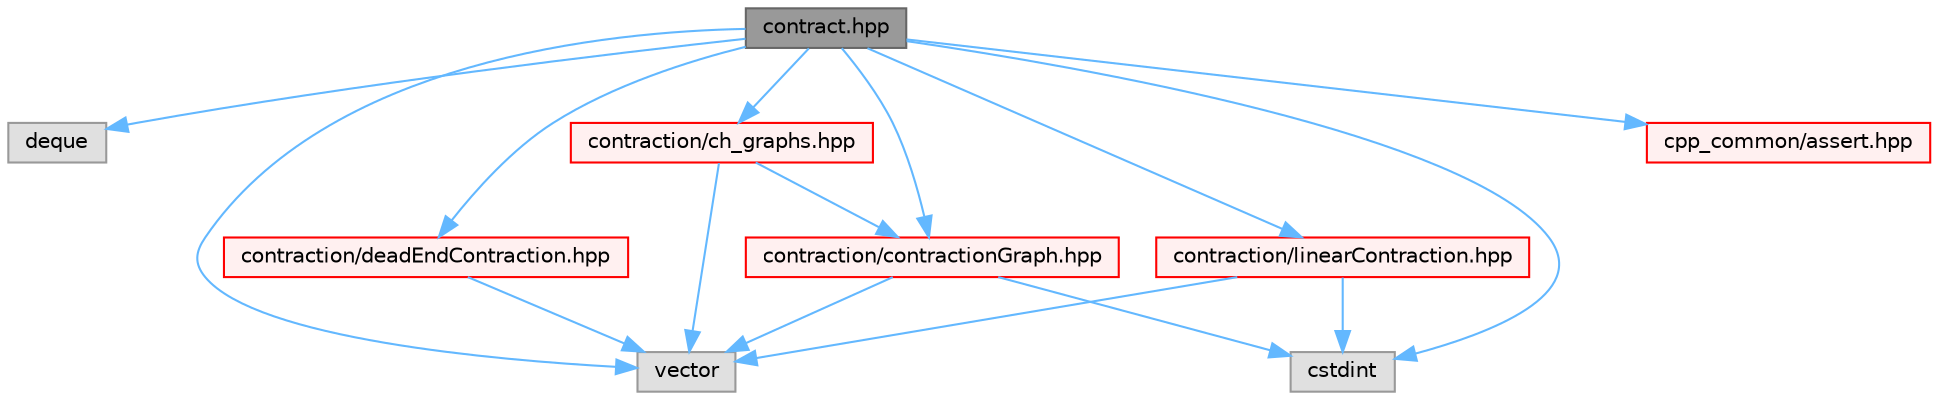 digraph "contract.hpp"
{
 // LATEX_PDF_SIZE
  bgcolor="transparent";
  edge [fontname=Helvetica,fontsize=10,labelfontname=Helvetica,labelfontsize=10];
  node [fontname=Helvetica,fontsize=10,shape=box,height=0.2,width=0.4];
  Node1 [id="Node000001",label="contract.hpp",height=0.2,width=0.4,color="gray40", fillcolor="grey60", style="filled", fontcolor="black",tooltip=" "];
  Node1 -> Node2 [id="edge1_Node000001_Node000002",color="steelblue1",style="solid",tooltip=" "];
  Node2 [id="Node000002",label="deque",height=0.2,width=0.4,color="grey60", fillcolor="#E0E0E0", style="filled",tooltip=" "];
  Node1 -> Node3 [id="edge2_Node000001_Node000003",color="steelblue1",style="solid",tooltip=" "];
  Node3 [id="Node000003",label="vector",height=0.2,width=0.4,color="grey60", fillcolor="#E0E0E0", style="filled",tooltip=" "];
  Node1 -> Node4 [id="edge3_Node000001_Node000004",color="steelblue1",style="solid",tooltip=" "];
  Node4 [id="Node000004",label="cstdint",height=0.2,width=0.4,color="grey60", fillcolor="#E0E0E0", style="filled",tooltip=" "];
  Node1 -> Node5 [id="edge4_Node000001_Node000005",color="steelblue1",style="solid",tooltip=" "];
  Node5 [id="Node000005",label="contraction/contractionGraph.hpp",height=0.2,width=0.4,color="red", fillcolor="#FFF0F0", style="filled",URL="$contractionGraph_8hpp.html",tooltip=" "];
  Node5 -> Node3 [id="edge5_Node000005_Node000003",color="steelblue1",style="solid",tooltip=" "];
  Node5 -> Node4 [id="edge6_Node000005_Node000004",color="steelblue1",style="solid",tooltip=" "];
  Node1 -> Node37 [id="edge7_Node000001_Node000037",color="steelblue1",style="solid",tooltip=" "];
  Node37 [id="Node000037",label="contraction/ch_graphs.hpp",height=0.2,width=0.4,color="red", fillcolor="#FFF0F0", style="filled",URL="$ch__graphs_8hpp.html",tooltip=" "];
  Node37 -> Node3 [id="edge8_Node000037_Node000003",color="steelblue1",style="solid",tooltip=" "];
  Node37 -> Node5 [id="edge9_Node000037_Node000005",color="steelblue1",style="solid",tooltip=" "];
  Node1 -> Node38 [id="edge10_Node000001_Node000038",color="steelblue1",style="solid",tooltip=" "];
  Node38 [id="Node000038",label="contraction/linearContraction.hpp",height=0.2,width=0.4,color="red", fillcolor="#FFF0F0", style="filled",URL="$linearContraction_8hpp.html",tooltip=" "];
  Node38 -> Node3 [id="edge11_Node000038_Node000003",color="steelblue1",style="solid",tooltip=" "];
  Node38 -> Node4 [id="edge12_Node000038_Node000004",color="steelblue1",style="solid",tooltip=" "];
  Node1 -> Node40 [id="edge13_Node000001_Node000040",color="steelblue1",style="solid",tooltip=" "];
  Node40 [id="Node000040",label="contraction/deadEndContraction.hpp",height=0.2,width=0.4,color="red", fillcolor="#FFF0F0", style="filled",URL="$deadEndContraction_8hpp.html",tooltip=" "];
  Node40 -> Node3 [id="edge14_Node000040_Node000003",color="steelblue1",style="solid",tooltip=" "];
  Node1 -> Node29 [id="edge15_Node000001_Node000029",color="steelblue1",style="solid",tooltip=" "];
  Node29 [id="Node000029",label="cpp_common/assert.hpp",height=0.2,width=0.4,color="red", fillcolor="#FFF0F0", style="filled",URL="$assert_8hpp.html",tooltip="Assertions Handling."];
}
